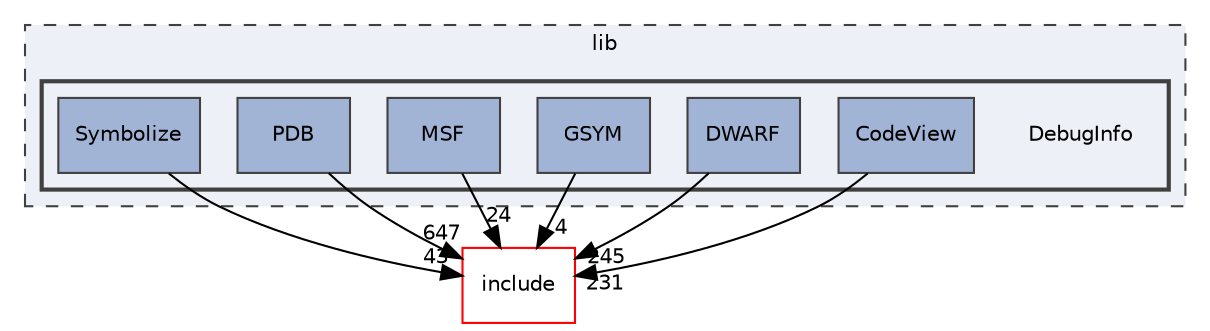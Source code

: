 digraph "lib/DebugInfo"
{
 // LATEX_PDF_SIZE
  bgcolor="transparent";
  edge [fontname="Helvetica",fontsize="10",labelfontname="Helvetica",labelfontsize="10"];
  node [fontname="Helvetica",fontsize="10",shape="box"];
  compound=true
  subgraph clusterdir_97aefd0d527b934f1d99a682da8fe6a9 {
    graph [ bgcolor="#edf0f7", pencolor="grey25", style="filled,dashed,", label="lib", fontname="Helvetica", fontsize="10", URL="dir_97aefd0d527b934f1d99a682da8fe6a9.html"]
  subgraph clusterdir_fd055cdb294ed2abe541ad964f928ab2 {
    graph [ bgcolor="#edf0f7", pencolor="grey25", style="filled,bold,", label="", fontname="Helvetica", fontsize="10", URL="dir_fd055cdb294ed2abe541ad964f928ab2.html"]
    dir_fd055cdb294ed2abe541ad964f928ab2 [shape=plaintext, label="DebugInfo"];
  dir_4186d3e50f1f004ca391a2dc1fc156c1 [label="CodeView", style="filled,", fillcolor="#a2b4d6", color="grey25", URL="dir_4186d3e50f1f004ca391a2dc1fc156c1.html"];
  dir_d0459d4496fd2ef8c1cc111460b1dacb [label="DWARF", style="filled,", fillcolor="#a2b4d6", color="grey25", URL="dir_d0459d4496fd2ef8c1cc111460b1dacb.html"];
  dir_8110ef27c9ac87d52d408bb9bdfb9cb3 [label="GSYM", style="filled,", fillcolor="#a2b4d6", color="grey25", URL="dir_8110ef27c9ac87d52d408bb9bdfb9cb3.html"];
  dir_9344cabd4044e440024748757114a8f5 [label="MSF", style="filled,", fillcolor="#a2b4d6", color="grey25", URL="dir_9344cabd4044e440024748757114a8f5.html"];
  dir_a8367a1a220e81e17682efb6d889a9bc [label="PDB", style="filled,", fillcolor="#a2b4d6", color="grey25", URL="dir_a8367a1a220e81e17682efb6d889a9bc.html"];
  dir_e3d26b2e2a100ab5dbd09f4b2655fa0b [label="Symbolize", style="filled,", fillcolor="#a2b4d6", color="grey25", URL="dir_e3d26b2e2a100ab5dbd09f4b2655fa0b.html"];
  }
  }
  dir_d44c64559bbebec7f509842c48db8b23 [label="include", style="", fillcolor="#edf0f7", color="red", URL="dir_d44c64559bbebec7f509842c48db8b23.html"];
  dir_4186d3e50f1f004ca391a2dc1fc156c1->dir_d44c64559bbebec7f509842c48db8b23 [headlabel="231", labeldistance=1.5 headhref="dir_000038_000082.html"];
  dir_d0459d4496fd2ef8c1cc111460b1dacb->dir_d44c64559bbebec7f509842c48db8b23 [headlabel="245", labeldistance=1.5 headhref="dir_000067_000082.html"];
  dir_8110ef27c9ac87d52d408bb9bdfb9cb3->dir_d44c64559bbebec7f509842c48db8b23 [headlabel="4", labeldistance=1.5 headhref="dir_000077_000082.html"];
  dir_9344cabd4044e440024748757114a8f5->dir_d44c64559bbebec7f509842c48db8b23 [headlabel="24", labeldistance=1.5 headhref="dir_000145_000082.html"];
  dir_a8367a1a220e81e17682efb6d889a9bc->dir_d44c64559bbebec7f509842c48db8b23 [headlabel="647", labeldistance=1.5 headhref="dir_000164_000082.html"];
  dir_e3d26b2e2a100ab5dbd09f4b2655fa0b->dir_d44c64559bbebec7f509842c48db8b23 [headlabel="43", labeldistance=1.5 headhref="dir_000187_000082.html"];
}
